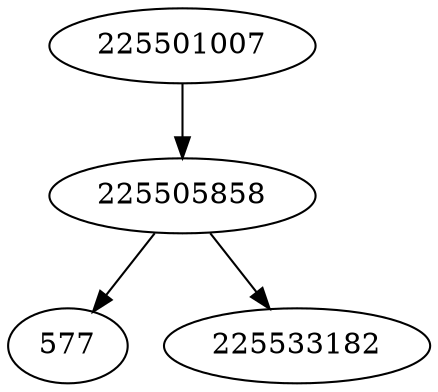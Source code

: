 strict digraph  {
577;
225505858;
225533182;
225501007;
225505858 -> 225533182;
225505858 -> 577;
225501007 -> 225505858;
}
